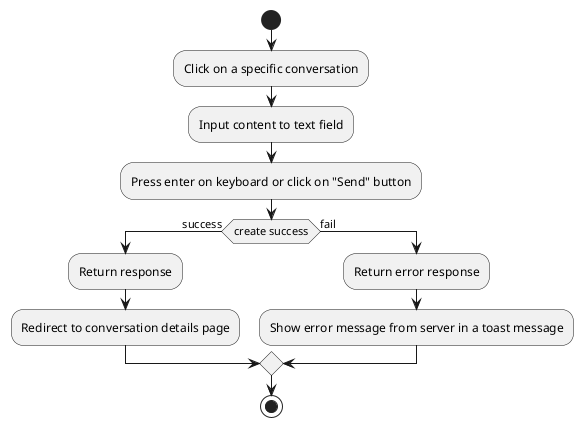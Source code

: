 @startuml
start
:Click on a specific conversation;
:Input content to text field;
:Press enter on keyboard or click on "Send" button;
if (create success) then (success)
    :Return response;
    :Redirect to conversation details page;
else (fail)
    :Return error response;
    :Show error message from server in a toast message;
endif
stop
@enduml
